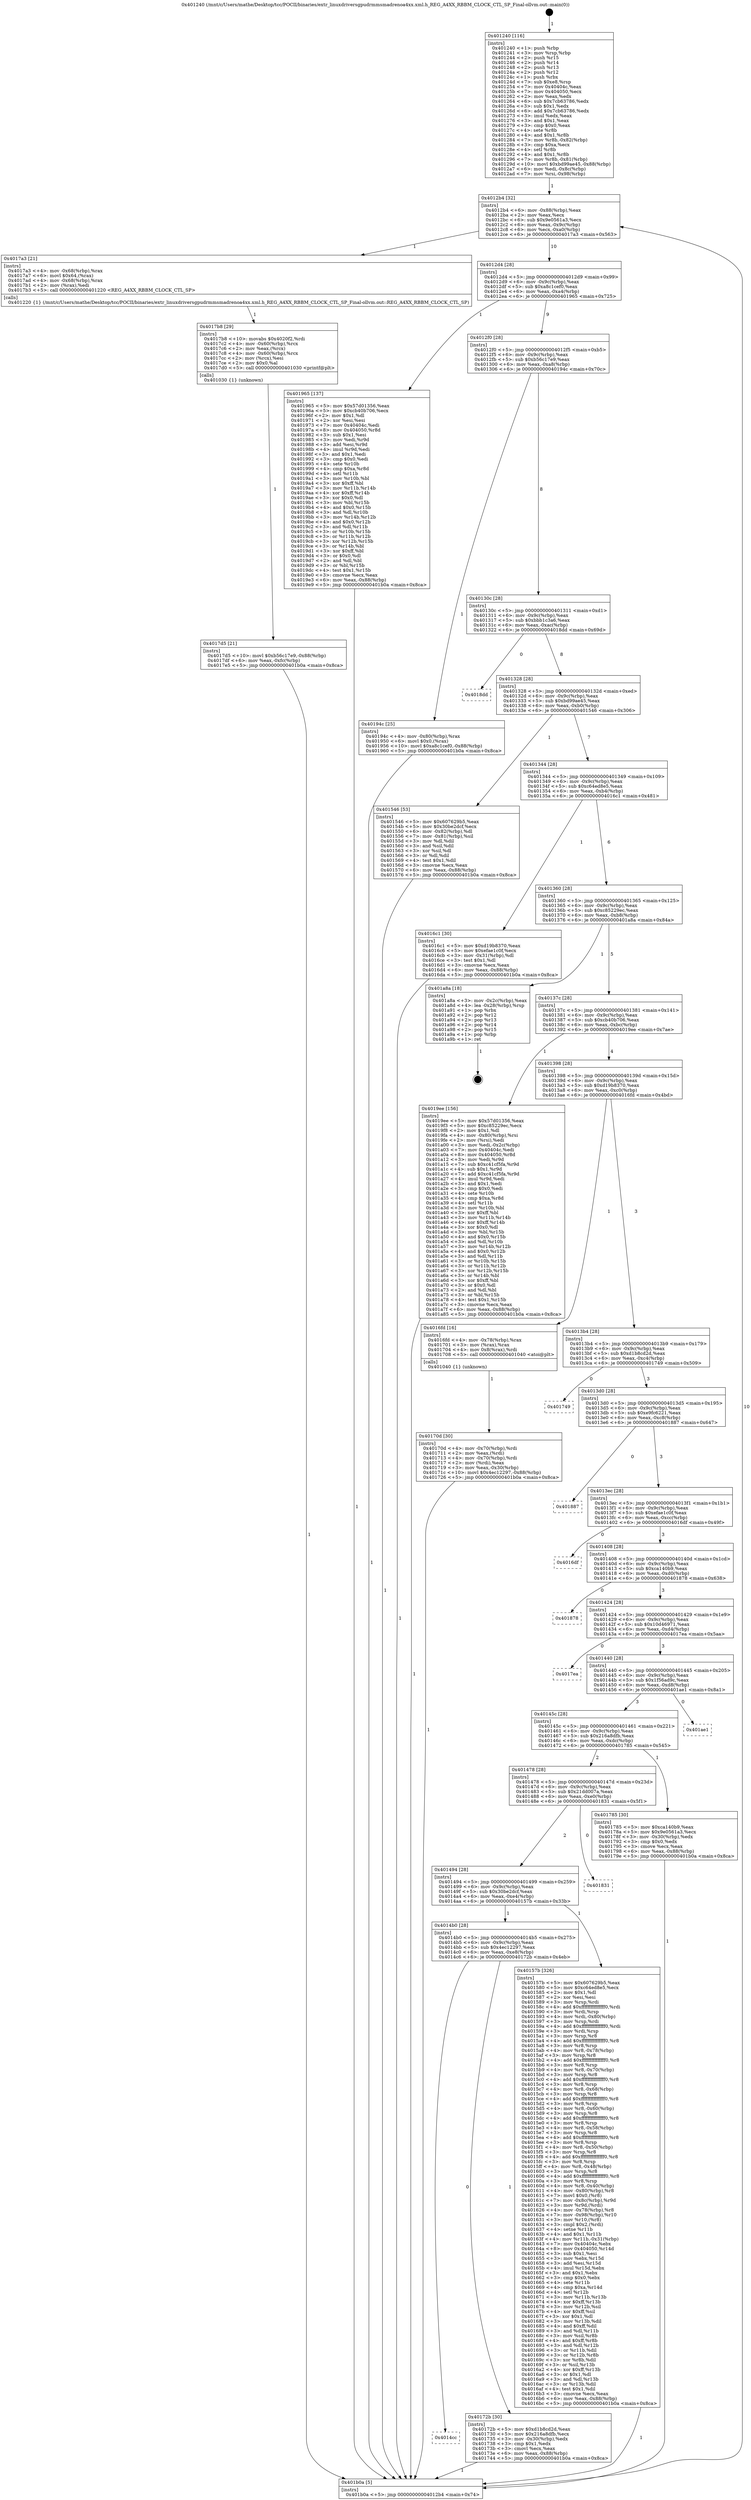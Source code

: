 digraph "0x401240" {
  label = "0x401240 (/mnt/c/Users/mathe/Desktop/tcc/POCII/binaries/extr_linuxdriversgpudrmmsmadrenoa4xx.xml.h_REG_A4XX_RBBM_CLOCK_CTL_SP_Final-ollvm.out::main(0))"
  labelloc = "t"
  node[shape=record]

  Entry [label="",width=0.3,height=0.3,shape=circle,fillcolor=black,style=filled]
  "0x4012b4" [label="{
     0x4012b4 [32]\l
     | [instrs]\l
     &nbsp;&nbsp;0x4012b4 \<+6\>: mov -0x88(%rbp),%eax\l
     &nbsp;&nbsp;0x4012ba \<+2\>: mov %eax,%ecx\l
     &nbsp;&nbsp;0x4012bc \<+6\>: sub $0x9e0561a3,%ecx\l
     &nbsp;&nbsp;0x4012c2 \<+6\>: mov %eax,-0x9c(%rbp)\l
     &nbsp;&nbsp;0x4012c8 \<+6\>: mov %ecx,-0xa0(%rbp)\l
     &nbsp;&nbsp;0x4012ce \<+6\>: je 00000000004017a3 \<main+0x563\>\l
  }"]
  "0x4017a3" [label="{
     0x4017a3 [21]\l
     | [instrs]\l
     &nbsp;&nbsp;0x4017a3 \<+4\>: mov -0x68(%rbp),%rax\l
     &nbsp;&nbsp;0x4017a7 \<+6\>: movl $0x64,(%rax)\l
     &nbsp;&nbsp;0x4017ad \<+4\>: mov -0x68(%rbp),%rax\l
     &nbsp;&nbsp;0x4017b1 \<+2\>: mov (%rax),%edi\l
     &nbsp;&nbsp;0x4017b3 \<+5\>: call 0000000000401220 \<REG_A4XX_RBBM_CLOCK_CTL_SP\>\l
     | [calls]\l
     &nbsp;&nbsp;0x401220 \{1\} (/mnt/c/Users/mathe/Desktop/tcc/POCII/binaries/extr_linuxdriversgpudrmmsmadrenoa4xx.xml.h_REG_A4XX_RBBM_CLOCK_CTL_SP_Final-ollvm.out::REG_A4XX_RBBM_CLOCK_CTL_SP)\l
  }"]
  "0x4012d4" [label="{
     0x4012d4 [28]\l
     | [instrs]\l
     &nbsp;&nbsp;0x4012d4 \<+5\>: jmp 00000000004012d9 \<main+0x99\>\l
     &nbsp;&nbsp;0x4012d9 \<+6\>: mov -0x9c(%rbp),%eax\l
     &nbsp;&nbsp;0x4012df \<+5\>: sub $0xa8c1cef0,%eax\l
     &nbsp;&nbsp;0x4012e4 \<+6\>: mov %eax,-0xa4(%rbp)\l
     &nbsp;&nbsp;0x4012ea \<+6\>: je 0000000000401965 \<main+0x725\>\l
  }"]
  Exit [label="",width=0.3,height=0.3,shape=circle,fillcolor=black,style=filled,peripheries=2]
  "0x401965" [label="{
     0x401965 [137]\l
     | [instrs]\l
     &nbsp;&nbsp;0x401965 \<+5\>: mov $0x57d01356,%eax\l
     &nbsp;&nbsp;0x40196a \<+5\>: mov $0xcb40b706,%ecx\l
     &nbsp;&nbsp;0x40196f \<+2\>: mov $0x1,%dl\l
     &nbsp;&nbsp;0x401971 \<+2\>: xor %esi,%esi\l
     &nbsp;&nbsp;0x401973 \<+7\>: mov 0x40404c,%edi\l
     &nbsp;&nbsp;0x40197a \<+8\>: mov 0x404050,%r8d\l
     &nbsp;&nbsp;0x401982 \<+3\>: sub $0x1,%esi\l
     &nbsp;&nbsp;0x401985 \<+3\>: mov %edi,%r9d\l
     &nbsp;&nbsp;0x401988 \<+3\>: add %esi,%r9d\l
     &nbsp;&nbsp;0x40198b \<+4\>: imul %r9d,%edi\l
     &nbsp;&nbsp;0x40198f \<+3\>: and $0x1,%edi\l
     &nbsp;&nbsp;0x401992 \<+3\>: cmp $0x0,%edi\l
     &nbsp;&nbsp;0x401995 \<+4\>: sete %r10b\l
     &nbsp;&nbsp;0x401999 \<+4\>: cmp $0xa,%r8d\l
     &nbsp;&nbsp;0x40199d \<+4\>: setl %r11b\l
     &nbsp;&nbsp;0x4019a1 \<+3\>: mov %r10b,%bl\l
     &nbsp;&nbsp;0x4019a4 \<+3\>: xor $0xff,%bl\l
     &nbsp;&nbsp;0x4019a7 \<+3\>: mov %r11b,%r14b\l
     &nbsp;&nbsp;0x4019aa \<+4\>: xor $0xff,%r14b\l
     &nbsp;&nbsp;0x4019ae \<+3\>: xor $0x0,%dl\l
     &nbsp;&nbsp;0x4019b1 \<+3\>: mov %bl,%r15b\l
     &nbsp;&nbsp;0x4019b4 \<+4\>: and $0x0,%r15b\l
     &nbsp;&nbsp;0x4019b8 \<+3\>: and %dl,%r10b\l
     &nbsp;&nbsp;0x4019bb \<+3\>: mov %r14b,%r12b\l
     &nbsp;&nbsp;0x4019be \<+4\>: and $0x0,%r12b\l
     &nbsp;&nbsp;0x4019c2 \<+3\>: and %dl,%r11b\l
     &nbsp;&nbsp;0x4019c5 \<+3\>: or %r10b,%r15b\l
     &nbsp;&nbsp;0x4019c8 \<+3\>: or %r11b,%r12b\l
     &nbsp;&nbsp;0x4019cb \<+3\>: xor %r12b,%r15b\l
     &nbsp;&nbsp;0x4019ce \<+3\>: or %r14b,%bl\l
     &nbsp;&nbsp;0x4019d1 \<+3\>: xor $0xff,%bl\l
     &nbsp;&nbsp;0x4019d4 \<+3\>: or $0x0,%dl\l
     &nbsp;&nbsp;0x4019d7 \<+2\>: and %dl,%bl\l
     &nbsp;&nbsp;0x4019d9 \<+3\>: or %bl,%r15b\l
     &nbsp;&nbsp;0x4019dc \<+4\>: test $0x1,%r15b\l
     &nbsp;&nbsp;0x4019e0 \<+3\>: cmovne %ecx,%eax\l
     &nbsp;&nbsp;0x4019e3 \<+6\>: mov %eax,-0x88(%rbp)\l
     &nbsp;&nbsp;0x4019e9 \<+5\>: jmp 0000000000401b0a \<main+0x8ca\>\l
  }"]
  "0x4012f0" [label="{
     0x4012f0 [28]\l
     | [instrs]\l
     &nbsp;&nbsp;0x4012f0 \<+5\>: jmp 00000000004012f5 \<main+0xb5\>\l
     &nbsp;&nbsp;0x4012f5 \<+6\>: mov -0x9c(%rbp),%eax\l
     &nbsp;&nbsp;0x4012fb \<+5\>: sub $0xb56c17e9,%eax\l
     &nbsp;&nbsp;0x401300 \<+6\>: mov %eax,-0xa8(%rbp)\l
     &nbsp;&nbsp;0x401306 \<+6\>: je 000000000040194c \<main+0x70c\>\l
  }"]
  "0x4017d5" [label="{
     0x4017d5 [21]\l
     | [instrs]\l
     &nbsp;&nbsp;0x4017d5 \<+10\>: movl $0xb56c17e9,-0x88(%rbp)\l
     &nbsp;&nbsp;0x4017df \<+6\>: mov %eax,-0xfc(%rbp)\l
     &nbsp;&nbsp;0x4017e5 \<+5\>: jmp 0000000000401b0a \<main+0x8ca\>\l
  }"]
  "0x40194c" [label="{
     0x40194c [25]\l
     | [instrs]\l
     &nbsp;&nbsp;0x40194c \<+4\>: mov -0x80(%rbp),%rax\l
     &nbsp;&nbsp;0x401950 \<+6\>: movl $0x0,(%rax)\l
     &nbsp;&nbsp;0x401956 \<+10\>: movl $0xa8c1cef0,-0x88(%rbp)\l
     &nbsp;&nbsp;0x401960 \<+5\>: jmp 0000000000401b0a \<main+0x8ca\>\l
  }"]
  "0x40130c" [label="{
     0x40130c [28]\l
     | [instrs]\l
     &nbsp;&nbsp;0x40130c \<+5\>: jmp 0000000000401311 \<main+0xd1\>\l
     &nbsp;&nbsp;0x401311 \<+6\>: mov -0x9c(%rbp),%eax\l
     &nbsp;&nbsp;0x401317 \<+5\>: sub $0xbbb1c3a6,%eax\l
     &nbsp;&nbsp;0x40131c \<+6\>: mov %eax,-0xac(%rbp)\l
     &nbsp;&nbsp;0x401322 \<+6\>: je 00000000004018dd \<main+0x69d\>\l
  }"]
  "0x4017b8" [label="{
     0x4017b8 [29]\l
     | [instrs]\l
     &nbsp;&nbsp;0x4017b8 \<+10\>: movabs $0x4020f2,%rdi\l
     &nbsp;&nbsp;0x4017c2 \<+4\>: mov -0x60(%rbp),%rcx\l
     &nbsp;&nbsp;0x4017c6 \<+2\>: mov %eax,(%rcx)\l
     &nbsp;&nbsp;0x4017c8 \<+4\>: mov -0x60(%rbp),%rcx\l
     &nbsp;&nbsp;0x4017cc \<+2\>: mov (%rcx),%esi\l
     &nbsp;&nbsp;0x4017ce \<+2\>: mov $0x0,%al\l
     &nbsp;&nbsp;0x4017d0 \<+5\>: call 0000000000401030 \<printf@plt\>\l
     | [calls]\l
     &nbsp;&nbsp;0x401030 \{1\} (unknown)\l
  }"]
  "0x4018dd" [label="{
     0x4018dd\l
  }", style=dashed]
  "0x401328" [label="{
     0x401328 [28]\l
     | [instrs]\l
     &nbsp;&nbsp;0x401328 \<+5\>: jmp 000000000040132d \<main+0xed\>\l
     &nbsp;&nbsp;0x40132d \<+6\>: mov -0x9c(%rbp),%eax\l
     &nbsp;&nbsp;0x401333 \<+5\>: sub $0xbd99ae45,%eax\l
     &nbsp;&nbsp;0x401338 \<+6\>: mov %eax,-0xb0(%rbp)\l
     &nbsp;&nbsp;0x40133e \<+6\>: je 0000000000401546 \<main+0x306\>\l
  }"]
  "0x4014cc" [label="{
     0x4014cc\l
  }", style=dashed]
  "0x401546" [label="{
     0x401546 [53]\l
     | [instrs]\l
     &nbsp;&nbsp;0x401546 \<+5\>: mov $0x607629b5,%eax\l
     &nbsp;&nbsp;0x40154b \<+5\>: mov $0x30be2dcf,%ecx\l
     &nbsp;&nbsp;0x401550 \<+6\>: mov -0x82(%rbp),%dl\l
     &nbsp;&nbsp;0x401556 \<+7\>: mov -0x81(%rbp),%sil\l
     &nbsp;&nbsp;0x40155d \<+3\>: mov %dl,%dil\l
     &nbsp;&nbsp;0x401560 \<+3\>: and %sil,%dil\l
     &nbsp;&nbsp;0x401563 \<+3\>: xor %sil,%dl\l
     &nbsp;&nbsp;0x401566 \<+3\>: or %dl,%dil\l
     &nbsp;&nbsp;0x401569 \<+4\>: test $0x1,%dil\l
     &nbsp;&nbsp;0x40156d \<+3\>: cmovne %ecx,%eax\l
     &nbsp;&nbsp;0x401570 \<+6\>: mov %eax,-0x88(%rbp)\l
     &nbsp;&nbsp;0x401576 \<+5\>: jmp 0000000000401b0a \<main+0x8ca\>\l
  }"]
  "0x401344" [label="{
     0x401344 [28]\l
     | [instrs]\l
     &nbsp;&nbsp;0x401344 \<+5\>: jmp 0000000000401349 \<main+0x109\>\l
     &nbsp;&nbsp;0x401349 \<+6\>: mov -0x9c(%rbp),%eax\l
     &nbsp;&nbsp;0x40134f \<+5\>: sub $0xc64ed8e5,%eax\l
     &nbsp;&nbsp;0x401354 \<+6\>: mov %eax,-0xb4(%rbp)\l
     &nbsp;&nbsp;0x40135a \<+6\>: je 00000000004016c1 \<main+0x481\>\l
  }"]
  "0x401b0a" [label="{
     0x401b0a [5]\l
     | [instrs]\l
     &nbsp;&nbsp;0x401b0a \<+5\>: jmp 00000000004012b4 \<main+0x74\>\l
  }"]
  "0x401240" [label="{
     0x401240 [116]\l
     | [instrs]\l
     &nbsp;&nbsp;0x401240 \<+1\>: push %rbp\l
     &nbsp;&nbsp;0x401241 \<+3\>: mov %rsp,%rbp\l
     &nbsp;&nbsp;0x401244 \<+2\>: push %r15\l
     &nbsp;&nbsp;0x401246 \<+2\>: push %r14\l
     &nbsp;&nbsp;0x401248 \<+2\>: push %r13\l
     &nbsp;&nbsp;0x40124a \<+2\>: push %r12\l
     &nbsp;&nbsp;0x40124c \<+1\>: push %rbx\l
     &nbsp;&nbsp;0x40124d \<+7\>: sub $0xe8,%rsp\l
     &nbsp;&nbsp;0x401254 \<+7\>: mov 0x40404c,%eax\l
     &nbsp;&nbsp;0x40125b \<+7\>: mov 0x404050,%ecx\l
     &nbsp;&nbsp;0x401262 \<+2\>: mov %eax,%edx\l
     &nbsp;&nbsp;0x401264 \<+6\>: sub $0x7cb63786,%edx\l
     &nbsp;&nbsp;0x40126a \<+3\>: sub $0x1,%edx\l
     &nbsp;&nbsp;0x40126d \<+6\>: add $0x7cb63786,%edx\l
     &nbsp;&nbsp;0x401273 \<+3\>: imul %edx,%eax\l
     &nbsp;&nbsp;0x401276 \<+3\>: and $0x1,%eax\l
     &nbsp;&nbsp;0x401279 \<+3\>: cmp $0x0,%eax\l
     &nbsp;&nbsp;0x40127c \<+4\>: sete %r8b\l
     &nbsp;&nbsp;0x401280 \<+4\>: and $0x1,%r8b\l
     &nbsp;&nbsp;0x401284 \<+7\>: mov %r8b,-0x82(%rbp)\l
     &nbsp;&nbsp;0x40128b \<+3\>: cmp $0xa,%ecx\l
     &nbsp;&nbsp;0x40128e \<+4\>: setl %r8b\l
     &nbsp;&nbsp;0x401292 \<+4\>: and $0x1,%r8b\l
     &nbsp;&nbsp;0x401296 \<+7\>: mov %r8b,-0x81(%rbp)\l
     &nbsp;&nbsp;0x40129d \<+10\>: movl $0xbd99ae45,-0x88(%rbp)\l
     &nbsp;&nbsp;0x4012a7 \<+6\>: mov %edi,-0x8c(%rbp)\l
     &nbsp;&nbsp;0x4012ad \<+7\>: mov %rsi,-0x98(%rbp)\l
  }"]
  "0x40172b" [label="{
     0x40172b [30]\l
     | [instrs]\l
     &nbsp;&nbsp;0x40172b \<+5\>: mov $0xd1b8cd2d,%eax\l
     &nbsp;&nbsp;0x401730 \<+5\>: mov $0x216a8dfb,%ecx\l
     &nbsp;&nbsp;0x401735 \<+3\>: mov -0x30(%rbp),%edx\l
     &nbsp;&nbsp;0x401738 \<+3\>: cmp $0x1,%edx\l
     &nbsp;&nbsp;0x40173b \<+3\>: cmovl %ecx,%eax\l
     &nbsp;&nbsp;0x40173e \<+6\>: mov %eax,-0x88(%rbp)\l
     &nbsp;&nbsp;0x401744 \<+5\>: jmp 0000000000401b0a \<main+0x8ca\>\l
  }"]
  "0x4016c1" [label="{
     0x4016c1 [30]\l
     | [instrs]\l
     &nbsp;&nbsp;0x4016c1 \<+5\>: mov $0xd19b8370,%eax\l
     &nbsp;&nbsp;0x4016c6 \<+5\>: mov $0xefae1c0f,%ecx\l
     &nbsp;&nbsp;0x4016cb \<+3\>: mov -0x31(%rbp),%dl\l
     &nbsp;&nbsp;0x4016ce \<+3\>: test $0x1,%dl\l
     &nbsp;&nbsp;0x4016d1 \<+3\>: cmovne %ecx,%eax\l
     &nbsp;&nbsp;0x4016d4 \<+6\>: mov %eax,-0x88(%rbp)\l
     &nbsp;&nbsp;0x4016da \<+5\>: jmp 0000000000401b0a \<main+0x8ca\>\l
  }"]
  "0x401360" [label="{
     0x401360 [28]\l
     | [instrs]\l
     &nbsp;&nbsp;0x401360 \<+5\>: jmp 0000000000401365 \<main+0x125\>\l
     &nbsp;&nbsp;0x401365 \<+6\>: mov -0x9c(%rbp),%eax\l
     &nbsp;&nbsp;0x40136b \<+5\>: sub $0xc85229ec,%eax\l
     &nbsp;&nbsp;0x401370 \<+6\>: mov %eax,-0xb8(%rbp)\l
     &nbsp;&nbsp;0x401376 \<+6\>: je 0000000000401a8a \<main+0x84a\>\l
  }"]
  "0x40170d" [label="{
     0x40170d [30]\l
     | [instrs]\l
     &nbsp;&nbsp;0x40170d \<+4\>: mov -0x70(%rbp),%rdi\l
     &nbsp;&nbsp;0x401711 \<+2\>: mov %eax,(%rdi)\l
     &nbsp;&nbsp;0x401713 \<+4\>: mov -0x70(%rbp),%rdi\l
     &nbsp;&nbsp;0x401717 \<+2\>: mov (%rdi),%eax\l
     &nbsp;&nbsp;0x401719 \<+3\>: mov %eax,-0x30(%rbp)\l
     &nbsp;&nbsp;0x40171c \<+10\>: movl $0x4ec12297,-0x88(%rbp)\l
     &nbsp;&nbsp;0x401726 \<+5\>: jmp 0000000000401b0a \<main+0x8ca\>\l
  }"]
  "0x401a8a" [label="{
     0x401a8a [18]\l
     | [instrs]\l
     &nbsp;&nbsp;0x401a8a \<+3\>: mov -0x2c(%rbp),%eax\l
     &nbsp;&nbsp;0x401a8d \<+4\>: lea -0x28(%rbp),%rsp\l
     &nbsp;&nbsp;0x401a91 \<+1\>: pop %rbx\l
     &nbsp;&nbsp;0x401a92 \<+2\>: pop %r12\l
     &nbsp;&nbsp;0x401a94 \<+2\>: pop %r13\l
     &nbsp;&nbsp;0x401a96 \<+2\>: pop %r14\l
     &nbsp;&nbsp;0x401a98 \<+2\>: pop %r15\l
     &nbsp;&nbsp;0x401a9a \<+1\>: pop %rbp\l
     &nbsp;&nbsp;0x401a9b \<+1\>: ret\l
  }"]
  "0x40137c" [label="{
     0x40137c [28]\l
     | [instrs]\l
     &nbsp;&nbsp;0x40137c \<+5\>: jmp 0000000000401381 \<main+0x141\>\l
     &nbsp;&nbsp;0x401381 \<+6\>: mov -0x9c(%rbp),%eax\l
     &nbsp;&nbsp;0x401387 \<+5\>: sub $0xcb40b706,%eax\l
     &nbsp;&nbsp;0x40138c \<+6\>: mov %eax,-0xbc(%rbp)\l
     &nbsp;&nbsp;0x401392 \<+6\>: je 00000000004019ee \<main+0x7ae\>\l
  }"]
  "0x4014b0" [label="{
     0x4014b0 [28]\l
     | [instrs]\l
     &nbsp;&nbsp;0x4014b0 \<+5\>: jmp 00000000004014b5 \<main+0x275\>\l
     &nbsp;&nbsp;0x4014b5 \<+6\>: mov -0x9c(%rbp),%eax\l
     &nbsp;&nbsp;0x4014bb \<+5\>: sub $0x4ec12297,%eax\l
     &nbsp;&nbsp;0x4014c0 \<+6\>: mov %eax,-0xe8(%rbp)\l
     &nbsp;&nbsp;0x4014c6 \<+6\>: je 000000000040172b \<main+0x4eb\>\l
  }"]
  "0x4019ee" [label="{
     0x4019ee [156]\l
     | [instrs]\l
     &nbsp;&nbsp;0x4019ee \<+5\>: mov $0x57d01356,%eax\l
     &nbsp;&nbsp;0x4019f3 \<+5\>: mov $0xc85229ec,%ecx\l
     &nbsp;&nbsp;0x4019f8 \<+2\>: mov $0x1,%dl\l
     &nbsp;&nbsp;0x4019fa \<+4\>: mov -0x80(%rbp),%rsi\l
     &nbsp;&nbsp;0x4019fe \<+2\>: mov (%rsi),%edi\l
     &nbsp;&nbsp;0x401a00 \<+3\>: mov %edi,-0x2c(%rbp)\l
     &nbsp;&nbsp;0x401a03 \<+7\>: mov 0x40404c,%edi\l
     &nbsp;&nbsp;0x401a0a \<+8\>: mov 0x404050,%r8d\l
     &nbsp;&nbsp;0x401a12 \<+3\>: mov %edi,%r9d\l
     &nbsp;&nbsp;0x401a15 \<+7\>: sub $0xc41cf5fa,%r9d\l
     &nbsp;&nbsp;0x401a1c \<+4\>: sub $0x1,%r9d\l
     &nbsp;&nbsp;0x401a20 \<+7\>: add $0xc41cf5fa,%r9d\l
     &nbsp;&nbsp;0x401a27 \<+4\>: imul %r9d,%edi\l
     &nbsp;&nbsp;0x401a2b \<+3\>: and $0x1,%edi\l
     &nbsp;&nbsp;0x401a2e \<+3\>: cmp $0x0,%edi\l
     &nbsp;&nbsp;0x401a31 \<+4\>: sete %r10b\l
     &nbsp;&nbsp;0x401a35 \<+4\>: cmp $0xa,%r8d\l
     &nbsp;&nbsp;0x401a39 \<+4\>: setl %r11b\l
     &nbsp;&nbsp;0x401a3d \<+3\>: mov %r10b,%bl\l
     &nbsp;&nbsp;0x401a40 \<+3\>: xor $0xff,%bl\l
     &nbsp;&nbsp;0x401a43 \<+3\>: mov %r11b,%r14b\l
     &nbsp;&nbsp;0x401a46 \<+4\>: xor $0xff,%r14b\l
     &nbsp;&nbsp;0x401a4a \<+3\>: xor $0x0,%dl\l
     &nbsp;&nbsp;0x401a4d \<+3\>: mov %bl,%r15b\l
     &nbsp;&nbsp;0x401a50 \<+4\>: and $0x0,%r15b\l
     &nbsp;&nbsp;0x401a54 \<+3\>: and %dl,%r10b\l
     &nbsp;&nbsp;0x401a57 \<+3\>: mov %r14b,%r12b\l
     &nbsp;&nbsp;0x401a5a \<+4\>: and $0x0,%r12b\l
     &nbsp;&nbsp;0x401a5e \<+3\>: and %dl,%r11b\l
     &nbsp;&nbsp;0x401a61 \<+3\>: or %r10b,%r15b\l
     &nbsp;&nbsp;0x401a64 \<+3\>: or %r11b,%r12b\l
     &nbsp;&nbsp;0x401a67 \<+3\>: xor %r12b,%r15b\l
     &nbsp;&nbsp;0x401a6a \<+3\>: or %r14b,%bl\l
     &nbsp;&nbsp;0x401a6d \<+3\>: xor $0xff,%bl\l
     &nbsp;&nbsp;0x401a70 \<+3\>: or $0x0,%dl\l
     &nbsp;&nbsp;0x401a73 \<+2\>: and %dl,%bl\l
     &nbsp;&nbsp;0x401a75 \<+3\>: or %bl,%r15b\l
     &nbsp;&nbsp;0x401a78 \<+4\>: test $0x1,%r15b\l
     &nbsp;&nbsp;0x401a7c \<+3\>: cmovne %ecx,%eax\l
     &nbsp;&nbsp;0x401a7f \<+6\>: mov %eax,-0x88(%rbp)\l
     &nbsp;&nbsp;0x401a85 \<+5\>: jmp 0000000000401b0a \<main+0x8ca\>\l
  }"]
  "0x401398" [label="{
     0x401398 [28]\l
     | [instrs]\l
     &nbsp;&nbsp;0x401398 \<+5\>: jmp 000000000040139d \<main+0x15d\>\l
     &nbsp;&nbsp;0x40139d \<+6\>: mov -0x9c(%rbp),%eax\l
     &nbsp;&nbsp;0x4013a3 \<+5\>: sub $0xd19b8370,%eax\l
     &nbsp;&nbsp;0x4013a8 \<+6\>: mov %eax,-0xc0(%rbp)\l
     &nbsp;&nbsp;0x4013ae \<+6\>: je 00000000004016fd \<main+0x4bd\>\l
  }"]
  "0x40157b" [label="{
     0x40157b [326]\l
     | [instrs]\l
     &nbsp;&nbsp;0x40157b \<+5\>: mov $0x607629b5,%eax\l
     &nbsp;&nbsp;0x401580 \<+5\>: mov $0xc64ed8e5,%ecx\l
     &nbsp;&nbsp;0x401585 \<+2\>: mov $0x1,%dl\l
     &nbsp;&nbsp;0x401587 \<+2\>: xor %esi,%esi\l
     &nbsp;&nbsp;0x401589 \<+3\>: mov %rsp,%rdi\l
     &nbsp;&nbsp;0x40158c \<+4\>: add $0xfffffffffffffff0,%rdi\l
     &nbsp;&nbsp;0x401590 \<+3\>: mov %rdi,%rsp\l
     &nbsp;&nbsp;0x401593 \<+4\>: mov %rdi,-0x80(%rbp)\l
     &nbsp;&nbsp;0x401597 \<+3\>: mov %rsp,%rdi\l
     &nbsp;&nbsp;0x40159a \<+4\>: add $0xfffffffffffffff0,%rdi\l
     &nbsp;&nbsp;0x40159e \<+3\>: mov %rdi,%rsp\l
     &nbsp;&nbsp;0x4015a1 \<+3\>: mov %rsp,%r8\l
     &nbsp;&nbsp;0x4015a4 \<+4\>: add $0xfffffffffffffff0,%r8\l
     &nbsp;&nbsp;0x4015a8 \<+3\>: mov %r8,%rsp\l
     &nbsp;&nbsp;0x4015ab \<+4\>: mov %r8,-0x78(%rbp)\l
     &nbsp;&nbsp;0x4015af \<+3\>: mov %rsp,%r8\l
     &nbsp;&nbsp;0x4015b2 \<+4\>: add $0xfffffffffffffff0,%r8\l
     &nbsp;&nbsp;0x4015b6 \<+3\>: mov %r8,%rsp\l
     &nbsp;&nbsp;0x4015b9 \<+4\>: mov %r8,-0x70(%rbp)\l
     &nbsp;&nbsp;0x4015bd \<+3\>: mov %rsp,%r8\l
     &nbsp;&nbsp;0x4015c0 \<+4\>: add $0xfffffffffffffff0,%r8\l
     &nbsp;&nbsp;0x4015c4 \<+3\>: mov %r8,%rsp\l
     &nbsp;&nbsp;0x4015c7 \<+4\>: mov %r8,-0x68(%rbp)\l
     &nbsp;&nbsp;0x4015cb \<+3\>: mov %rsp,%r8\l
     &nbsp;&nbsp;0x4015ce \<+4\>: add $0xfffffffffffffff0,%r8\l
     &nbsp;&nbsp;0x4015d2 \<+3\>: mov %r8,%rsp\l
     &nbsp;&nbsp;0x4015d5 \<+4\>: mov %r8,-0x60(%rbp)\l
     &nbsp;&nbsp;0x4015d9 \<+3\>: mov %rsp,%r8\l
     &nbsp;&nbsp;0x4015dc \<+4\>: add $0xfffffffffffffff0,%r8\l
     &nbsp;&nbsp;0x4015e0 \<+3\>: mov %r8,%rsp\l
     &nbsp;&nbsp;0x4015e3 \<+4\>: mov %r8,-0x58(%rbp)\l
     &nbsp;&nbsp;0x4015e7 \<+3\>: mov %rsp,%r8\l
     &nbsp;&nbsp;0x4015ea \<+4\>: add $0xfffffffffffffff0,%r8\l
     &nbsp;&nbsp;0x4015ee \<+3\>: mov %r8,%rsp\l
     &nbsp;&nbsp;0x4015f1 \<+4\>: mov %r8,-0x50(%rbp)\l
     &nbsp;&nbsp;0x4015f5 \<+3\>: mov %rsp,%r8\l
     &nbsp;&nbsp;0x4015f8 \<+4\>: add $0xfffffffffffffff0,%r8\l
     &nbsp;&nbsp;0x4015fc \<+3\>: mov %r8,%rsp\l
     &nbsp;&nbsp;0x4015ff \<+4\>: mov %r8,-0x48(%rbp)\l
     &nbsp;&nbsp;0x401603 \<+3\>: mov %rsp,%r8\l
     &nbsp;&nbsp;0x401606 \<+4\>: add $0xfffffffffffffff0,%r8\l
     &nbsp;&nbsp;0x40160a \<+3\>: mov %r8,%rsp\l
     &nbsp;&nbsp;0x40160d \<+4\>: mov %r8,-0x40(%rbp)\l
     &nbsp;&nbsp;0x401611 \<+4\>: mov -0x80(%rbp),%r8\l
     &nbsp;&nbsp;0x401615 \<+7\>: movl $0x0,(%r8)\l
     &nbsp;&nbsp;0x40161c \<+7\>: mov -0x8c(%rbp),%r9d\l
     &nbsp;&nbsp;0x401623 \<+3\>: mov %r9d,(%rdi)\l
     &nbsp;&nbsp;0x401626 \<+4\>: mov -0x78(%rbp),%r8\l
     &nbsp;&nbsp;0x40162a \<+7\>: mov -0x98(%rbp),%r10\l
     &nbsp;&nbsp;0x401631 \<+3\>: mov %r10,(%r8)\l
     &nbsp;&nbsp;0x401634 \<+3\>: cmpl $0x2,(%rdi)\l
     &nbsp;&nbsp;0x401637 \<+4\>: setne %r11b\l
     &nbsp;&nbsp;0x40163b \<+4\>: and $0x1,%r11b\l
     &nbsp;&nbsp;0x40163f \<+4\>: mov %r11b,-0x31(%rbp)\l
     &nbsp;&nbsp;0x401643 \<+7\>: mov 0x40404c,%ebx\l
     &nbsp;&nbsp;0x40164a \<+8\>: mov 0x404050,%r14d\l
     &nbsp;&nbsp;0x401652 \<+3\>: sub $0x1,%esi\l
     &nbsp;&nbsp;0x401655 \<+3\>: mov %ebx,%r15d\l
     &nbsp;&nbsp;0x401658 \<+3\>: add %esi,%r15d\l
     &nbsp;&nbsp;0x40165b \<+4\>: imul %r15d,%ebx\l
     &nbsp;&nbsp;0x40165f \<+3\>: and $0x1,%ebx\l
     &nbsp;&nbsp;0x401662 \<+3\>: cmp $0x0,%ebx\l
     &nbsp;&nbsp;0x401665 \<+4\>: sete %r11b\l
     &nbsp;&nbsp;0x401669 \<+4\>: cmp $0xa,%r14d\l
     &nbsp;&nbsp;0x40166d \<+4\>: setl %r12b\l
     &nbsp;&nbsp;0x401671 \<+3\>: mov %r11b,%r13b\l
     &nbsp;&nbsp;0x401674 \<+4\>: xor $0xff,%r13b\l
     &nbsp;&nbsp;0x401678 \<+3\>: mov %r12b,%sil\l
     &nbsp;&nbsp;0x40167b \<+4\>: xor $0xff,%sil\l
     &nbsp;&nbsp;0x40167f \<+3\>: xor $0x1,%dl\l
     &nbsp;&nbsp;0x401682 \<+3\>: mov %r13b,%dil\l
     &nbsp;&nbsp;0x401685 \<+4\>: and $0xff,%dil\l
     &nbsp;&nbsp;0x401689 \<+3\>: and %dl,%r11b\l
     &nbsp;&nbsp;0x40168c \<+3\>: mov %sil,%r8b\l
     &nbsp;&nbsp;0x40168f \<+4\>: and $0xff,%r8b\l
     &nbsp;&nbsp;0x401693 \<+3\>: and %dl,%r12b\l
     &nbsp;&nbsp;0x401696 \<+3\>: or %r11b,%dil\l
     &nbsp;&nbsp;0x401699 \<+3\>: or %r12b,%r8b\l
     &nbsp;&nbsp;0x40169c \<+3\>: xor %r8b,%dil\l
     &nbsp;&nbsp;0x40169f \<+3\>: or %sil,%r13b\l
     &nbsp;&nbsp;0x4016a2 \<+4\>: xor $0xff,%r13b\l
     &nbsp;&nbsp;0x4016a6 \<+3\>: or $0x1,%dl\l
     &nbsp;&nbsp;0x4016a9 \<+3\>: and %dl,%r13b\l
     &nbsp;&nbsp;0x4016ac \<+3\>: or %r13b,%dil\l
     &nbsp;&nbsp;0x4016af \<+4\>: test $0x1,%dil\l
     &nbsp;&nbsp;0x4016b3 \<+3\>: cmovne %ecx,%eax\l
     &nbsp;&nbsp;0x4016b6 \<+6\>: mov %eax,-0x88(%rbp)\l
     &nbsp;&nbsp;0x4016bc \<+5\>: jmp 0000000000401b0a \<main+0x8ca\>\l
  }"]
  "0x4016fd" [label="{
     0x4016fd [16]\l
     | [instrs]\l
     &nbsp;&nbsp;0x4016fd \<+4\>: mov -0x78(%rbp),%rax\l
     &nbsp;&nbsp;0x401701 \<+3\>: mov (%rax),%rax\l
     &nbsp;&nbsp;0x401704 \<+4\>: mov 0x8(%rax),%rdi\l
     &nbsp;&nbsp;0x401708 \<+5\>: call 0000000000401040 \<atoi@plt\>\l
     | [calls]\l
     &nbsp;&nbsp;0x401040 \{1\} (unknown)\l
  }"]
  "0x4013b4" [label="{
     0x4013b4 [28]\l
     | [instrs]\l
     &nbsp;&nbsp;0x4013b4 \<+5\>: jmp 00000000004013b9 \<main+0x179\>\l
     &nbsp;&nbsp;0x4013b9 \<+6\>: mov -0x9c(%rbp),%eax\l
     &nbsp;&nbsp;0x4013bf \<+5\>: sub $0xd1b8cd2d,%eax\l
     &nbsp;&nbsp;0x4013c4 \<+6\>: mov %eax,-0xc4(%rbp)\l
     &nbsp;&nbsp;0x4013ca \<+6\>: je 0000000000401749 \<main+0x509\>\l
  }"]
  "0x401494" [label="{
     0x401494 [28]\l
     | [instrs]\l
     &nbsp;&nbsp;0x401494 \<+5\>: jmp 0000000000401499 \<main+0x259\>\l
     &nbsp;&nbsp;0x401499 \<+6\>: mov -0x9c(%rbp),%eax\l
     &nbsp;&nbsp;0x40149f \<+5\>: sub $0x30be2dcf,%eax\l
     &nbsp;&nbsp;0x4014a4 \<+6\>: mov %eax,-0xe4(%rbp)\l
     &nbsp;&nbsp;0x4014aa \<+6\>: je 000000000040157b \<main+0x33b\>\l
  }"]
  "0x401749" [label="{
     0x401749\l
  }", style=dashed]
  "0x4013d0" [label="{
     0x4013d0 [28]\l
     | [instrs]\l
     &nbsp;&nbsp;0x4013d0 \<+5\>: jmp 00000000004013d5 \<main+0x195\>\l
     &nbsp;&nbsp;0x4013d5 \<+6\>: mov -0x9c(%rbp),%eax\l
     &nbsp;&nbsp;0x4013db \<+5\>: sub $0xe9fc6221,%eax\l
     &nbsp;&nbsp;0x4013e0 \<+6\>: mov %eax,-0xc8(%rbp)\l
     &nbsp;&nbsp;0x4013e6 \<+6\>: je 0000000000401887 \<main+0x647\>\l
  }"]
  "0x401831" [label="{
     0x401831\l
  }", style=dashed]
  "0x401887" [label="{
     0x401887\l
  }", style=dashed]
  "0x4013ec" [label="{
     0x4013ec [28]\l
     | [instrs]\l
     &nbsp;&nbsp;0x4013ec \<+5\>: jmp 00000000004013f1 \<main+0x1b1\>\l
     &nbsp;&nbsp;0x4013f1 \<+6\>: mov -0x9c(%rbp),%eax\l
     &nbsp;&nbsp;0x4013f7 \<+5\>: sub $0xefae1c0f,%eax\l
     &nbsp;&nbsp;0x4013fc \<+6\>: mov %eax,-0xcc(%rbp)\l
     &nbsp;&nbsp;0x401402 \<+6\>: je 00000000004016df \<main+0x49f\>\l
  }"]
  "0x401478" [label="{
     0x401478 [28]\l
     | [instrs]\l
     &nbsp;&nbsp;0x401478 \<+5\>: jmp 000000000040147d \<main+0x23d\>\l
     &nbsp;&nbsp;0x40147d \<+6\>: mov -0x9c(%rbp),%eax\l
     &nbsp;&nbsp;0x401483 \<+5\>: sub $0x21dd007a,%eax\l
     &nbsp;&nbsp;0x401488 \<+6\>: mov %eax,-0xe0(%rbp)\l
     &nbsp;&nbsp;0x40148e \<+6\>: je 0000000000401831 \<main+0x5f1\>\l
  }"]
  "0x4016df" [label="{
     0x4016df\l
  }", style=dashed]
  "0x401408" [label="{
     0x401408 [28]\l
     | [instrs]\l
     &nbsp;&nbsp;0x401408 \<+5\>: jmp 000000000040140d \<main+0x1cd\>\l
     &nbsp;&nbsp;0x40140d \<+6\>: mov -0x9c(%rbp),%eax\l
     &nbsp;&nbsp;0x401413 \<+5\>: sub $0xca140b9,%eax\l
     &nbsp;&nbsp;0x401418 \<+6\>: mov %eax,-0xd0(%rbp)\l
     &nbsp;&nbsp;0x40141e \<+6\>: je 0000000000401878 \<main+0x638\>\l
  }"]
  "0x401785" [label="{
     0x401785 [30]\l
     | [instrs]\l
     &nbsp;&nbsp;0x401785 \<+5\>: mov $0xca140b9,%eax\l
     &nbsp;&nbsp;0x40178a \<+5\>: mov $0x9e0561a3,%ecx\l
     &nbsp;&nbsp;0x40178f \<+3\>: mov -0x30(%rbp),%edx\l
     &nbsp;&nbsp;0x401792 \<+3\>: cmp $0x0,%edx\l
     &nbsp;&nbsp;0x401795 \<+3\>: cmove %ecx,%eax\l
     &nbsp;&nbsp;0x401798 \<+6\>: mov %eax,-0x88(%rbp)\l
     &nbsp;&nbsp;0x40179e \<+5\>: jmp 0000000000401b0a \<main+0x8ca\>\l
  }"]
  "0x401878" [label="{
     0x401878\l
  }", style=dashed]
  "0x401424" [label="{
     0x401424 [28]\l
     | [instrs]\l
     &nbsp;&nbsp;0x401424 \<+5\>: jmp 0000000000401429 \<main+0x1e9\>\l
     &nbsp;&nbsp;0x401429 \<+6\>: mov -0x9c(%rbp),%eax\l
     &nbsp;&nbsp;0x40142f \<+5\>: sub $0x10d46971,%eax\l
     &nbsp;&nbsp;0x401434 \<+6\>: mov %eax,-0xd4(%rbp)\l
     &nbsp;&nbsp;0x40143a \<+6\>: je 00000000004017ea \<main+0x5aa\>\l
  }"]
  "0x40145c" [label="{
     0x40145c [28]\l
     | [instrs]\l
     &nbsp;&nbsp;0x40145c \<+5\>: jmp 0000000000401461 \<main+0x221\>\l
     &nbsp;&nbsp;0x401461 \<+6\>: mov -0x9c(%rbp),%eax\l
     &nbsp;&nbsp;0x401467 \<+5\>: sub $0x216a8dfb,%eax\l
     &nbsp;&nbsp;0x40146c \<+6\>: mov %eax,-0xdc(%rbp)\l
     &nbsp;&nbsp;0x401472 \<+6\>: je 0000000000401785 \<main+0x545\>\l
  }"]
  "0x4017ea" [label="{
     0x4017ea\l
  }", style=dashed]
  "0x401440" [label="{
     0x401440 [28]\l
     | [instrs]\l
     &nbsp;&nbsp;0x401440 \<+5\>: jmp 0000000000401445 \<main+0x205\>\l
     &nbsp;&nbsp;0x401445 \<+6\>: mov -0x9c(%rbp),%eax\l
     &nbsp;&nbsp;0x40144b \<+5\>: sub $0x1f56ad9c,%eax\l
     &nbsp;&nbsp;0x401450 \<+6\>: mov %eax,-0xd8(%rbp)\l
     &nbsp;&nbsp;0x401456 \<+6\>: je 0000000000401ae1 \<main+0x8a1\>\l
  }"]
  "0x401ae1" [label="{
     0x401ae1\l
  }", style=dashed]
  Entry -> "0x401240" [label=" 1"]
  "0x4012b4" -> "0x4017a3" [label=" 1"]
  "0x4012b4" -> "0x4012d4" [label=" 10"]
  "0x401a8a" -> Exit [label=" 1"]
  "0x4012d4" -> "0x401965" [label=" 1"]
  "0x4012d4" -> "0x4012f0" [label=" 9"]
  "0x4019ee" -> "0x401b0a" [label=" 1"]
  "0x4012f0" -> "0x40194c" [label=" 1"]
  "0x4012f0" -> "0x40130c" [label=" 8"]
  "0x401965" -> "0x401b0a" [label=" 1"]
  "0x40130c" -> "0x4018dd" [label=" 0"]
  "0x40130c" -> "0x401328" [label=" 8"]
  "0x40194c" -> "0x401b0a" [label=" 1"]
  "0x401328" -> "0x401546" [label=" 1"]
  "0x401328" -> "0x401344" [label=" 7"]
  "0x401546" -> "0x401b0a" [label=" 1"]
  "0x401240" -> "0x4012b4" [label=" 1"]
  "0x401b0a" -> "0x4012b4" [label=" 10"]
  "0x4017d5" -> "0x401b0a" [label=" 1"]
  "0x401344" -> "0x4016c1" [label=" 1"]
  "0x401344" -> "0x401360" [label=" 6"]
  "0x4017b8" -> "0x4017d5" [label=" 1"]
  "0x401360" -> "0x401a8a" [label=" 1"]
  "0x401360" -> "0x40137c" [label=" 5"]
  "0x401785" -> "0x401b0a" [label=" 1"]
  "0x40137c" -> "0x4019ee" [label=" 1"]
  "0x40137c" -> "0x401398" [label=" 4"]
  "0x4014b0" -> "0x4014cc" [label=" 0"]
  "0x401398" -> "0x4016fd" [label=" 1"]
  "0x401398" -> "0x4013b4" [label=" 3"]
  "0x4014b0" -> "0x40172b" [label=" 1"]
  "0x4013b4" -> "0x401749" [label=" 0"]
  "0x4013b4" -> "0x4013d0" [label=" 3"]
  "0x40170d" -> "0x401b0a" [label=" 1"]
  "0x4013d0" -> "0x401887" [label=" 0"]
  "0x4013d0" -> "0x4013ec" [label=" 3"]
  "0x4016fd" -> "0x40170d" [label=" 1"]
  "0x4013ec" -> "0x4016df" [label=" 0"]
  "0x4013ec" -> "0x401408" [label=" 3"]
  "0x40157b" -> "0x401b0a" [label=" 1"]
  "0x401408" -> "0x401878" [label=" 0"]
  "0x401408" -> "0x401424" [label=" 3"]
  "0x40172b" -> "0x401b0a" [label=" 1"]
  "0x401424" -> "0x4017ea" [label=" 0"]
  "0x401424" -> "0x401440" [label=" 3"]
  "0x401494" -> "0x40157b" [label=" 1"]
  "0x401440" -> "0x401ae1" [label=" 0"]
  "0x401440" -> "0x40145c" [label=" 3"]
  "0x401494" -> "0x4014b0" [label=" 1"]
  "0x40145c" -> "0x401785" [label=" 1"]
  "0x40145c" -> "0x401478" [label=" 2"]
  "0x4016c1" -> "0x401b0a" [label=" 1"]
  "0x401478" -> "0x401831" [label=" 0"]
  "0x401478" -> "0x401494" [label=" 2"]
  "0x4017a3" -> "0x4017b8" [label=" 1"]
}
